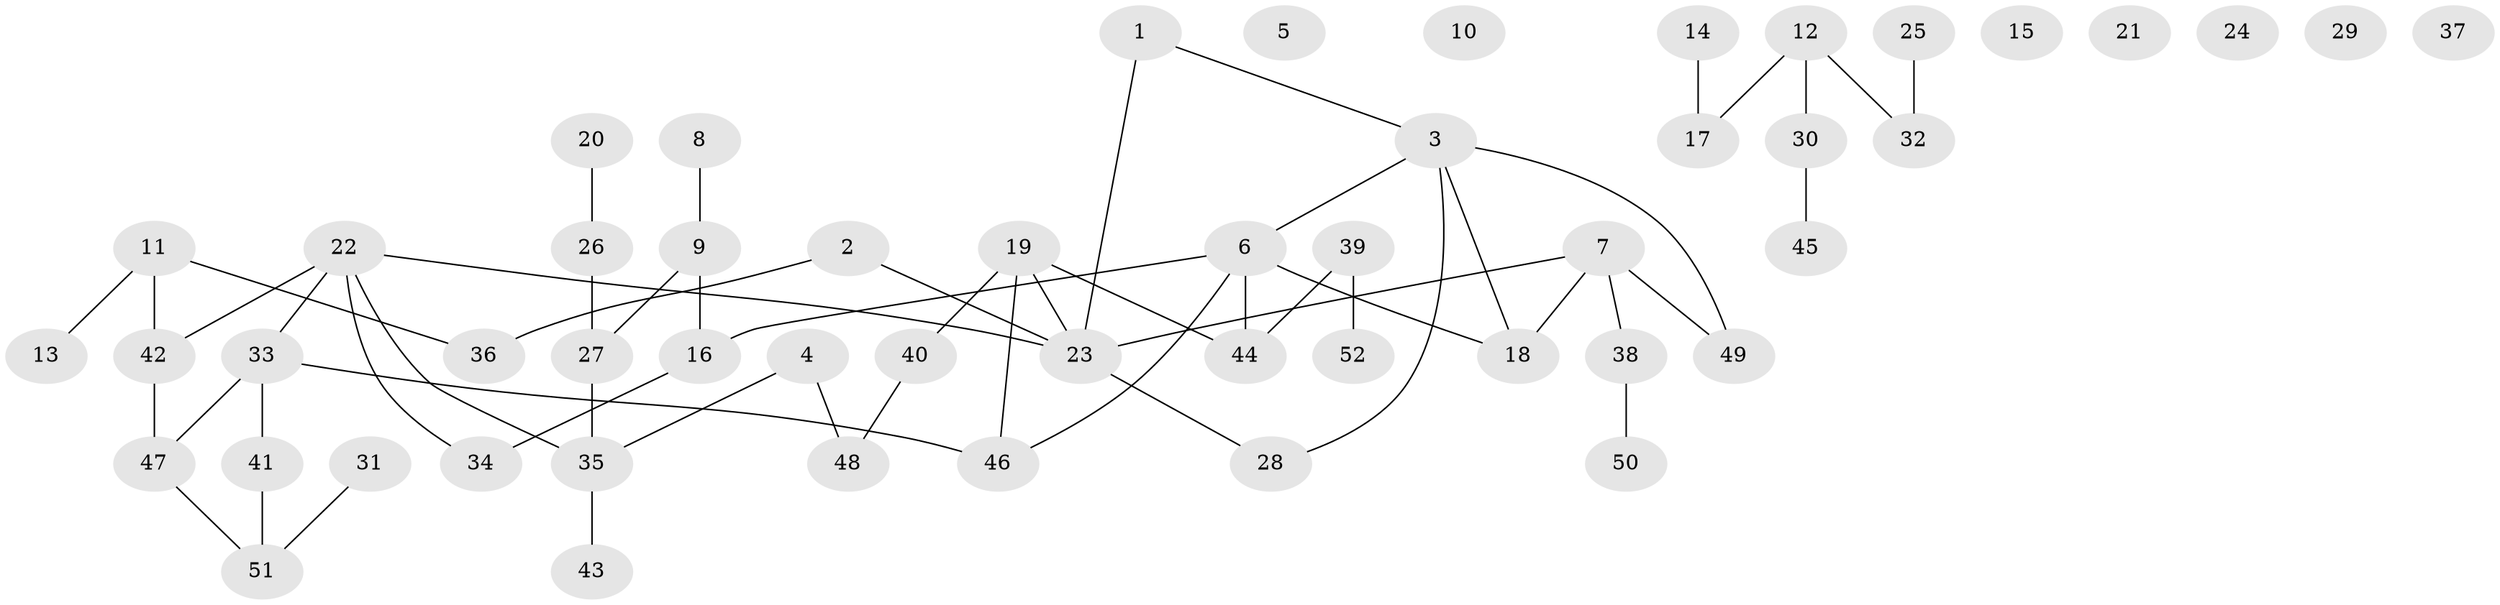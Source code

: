 // coarse degree distribution, {8: 0.07142857142857142, 2: 0.2857142857142857, 3: 0.14285714285714285, 1: 0.42857142857142855, 4: 0.07142857142857142}
// Generated by graph-tools (version 1.1) at 2025/47/03/04/25 22:47:55]
// undirected, 52 vertices, 56 edges
graph export_dot {
  node [color=gray90,style=filled];
  1;
  2;
  3;
  4;
  5;
  6;
  7;
  8;
  9;
  10;
  11;
  12;
  13;
  14;
  15;
  16;
  17;
  18;
  19;
  20;
  21;
  22;
  23;
  24;
  25;
  26;
  27;
  28;
  29;
  30;
  31;
  32;
  33;
  34;
  35;
  36;
  37;
  38;
  39;
  40;
  41;
  42;
  43;
  44;
  45;
  46;
  47;
  48;
  49;
  50;
  51;
  52;
  1 -- 3;
  1 -- 23;
  2 -- 23;
  2 -- 36;
  3 -- 6;
  3 -- 18;
  3 -- 28;
  3 -- 49;
  4 -- 35;
  4 -- 48;
  6 -- 16;
  6 -- 18;
  6 -- 44;
  6 -- 46;
  7 -- 18;
  7 -- 23;
  7 -- 38;
  7 -- 49;
  8 -- 9;
  9 -- 16;
  9 -- 27;
  11 -- 13;
  11 -- 36;
  11 -- 42;
  12 -- 17;
  12 -- 30;
  12 -- 32;
  14 -- 17;
  16 -- 34;
  19 -- 23;
  19 -- 40;
  19 -- 44;
  19 -- 46;
  20 -- 26;
  22 -- 23;
  22 -- 33;
  22 -- 34;
  22 -- 35;
  22 -- 42;
  23 -- 28;
  25 -- 32;
  26 -- 27;
  27 -- 35;
  30 -- 45;
  31 -- 51;
  33 -- 41;
  33 -- 46;
  33 -- 47;
  35 -- 43;
  38 -- 50;
  39 -- 44;
  39 -- 52;
  40 -- 48;
  41 -- 51;
  42 -- 47;
  47 -- 51;
}
